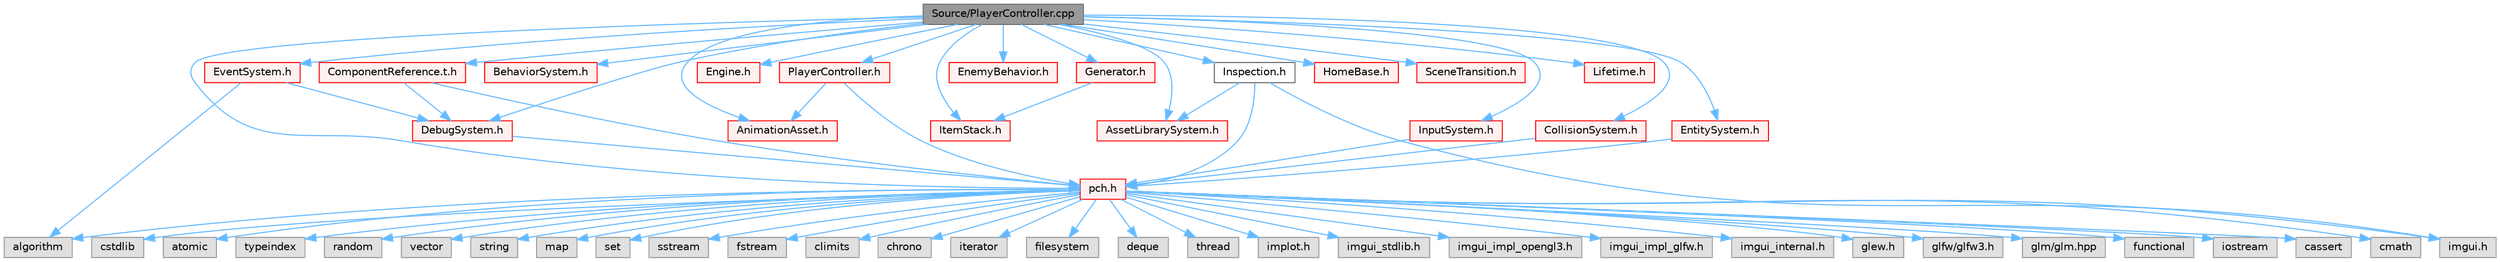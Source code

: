 digraph "Source/PlayerController.cpp"
{
 // LATEX_PDF_SIZE
  bgcolor="transparent";
  edge [fontname=Helvetica,fontsize=10,labelfontname=Helvetica,labelfontsize=10];
  node [fontname=Helvetica,fontsize=10,shape=box,height=0.2,width=0.4];
  Node1 [id="Node000001",label="Source/PlayerController.cpp",height=0.2,width=0.4,color="gray40", fillcolor="grey60", style="filled", fontcolor="black",tooltip="PlayerController Behaviour Class."];
  Node1 -> Node2 [id="edge1_Node000001_Node000002",color="steelblue1",style="solid",tooltip=" "];
  Node2 [id="Node000002",label="pch.h",height=0.2,width=0.4,color="red", fillcolor="#FFF0F0", style="filled",URL="$de/d3a/pch_8h.html",tooltip="This is a precompiled header file."];
  Node2 -> Node3 [id="edge2_Node000002_Node000003",color="steelblue1",style="solid",tooltip=" "];
  Node3 [id="Node000003",label="functional",height=0.2,width=0.4,color="grey60", fillcolor="#E0E0E0", style="filled",tooltip=" "];
  Node2 -> Node4 [id="edge3_Node000002_Node000004",color="steelblue1",style="solid",tooltip=" "];
  Node4 [id="Node000004",label="iostream",height=0.2,width=0.4,color="grey60", fillcolor="#E0E0E0", style="filled",tooltip=" "];
  Node2 -> Node5 [id="edge4_Node000002_Node000005",color="steelblue1",style="solid",tooltip=" "];
  Node5 [id="Node000005",label="cassert",height=0.2,width=0.4,color="grey60", fillcolor="#E0E0E0", style="filled",tooltip=" "];
  Node2 -> Node6 [id="edge5_Node000002_Node000006",color="steelblue1",style="solid",tooltip=" "];
  Node6 [id="Node000006",label="cmath",height=0.2,width=0.4,color="grey60", fillcolor="#E0E0E0", style="filled",tooltip=" "];
  Node2 -> Node7 [id="edge6_Node000002_Node000007",color="steelblue1",style="solid",tooltip=" "];
  Node7 [id="Node000007",label="cstdlib",height=0.2,width=0.4,color="grey60", fillcolor="#E0E0E0", style="filled",tooltip=" "];
  Node2 -> Node8 [id="edge7_Node000002_Node000008",color="steelblue1",style="solid",tooltip=" "];
  Node8 [id="Node000008",label="atomic",height=0.2,width=0.4,color="grey60", fillcolor="#E0E0E0", style="filled",tooltip=" "];
  Node2 -> Node9 [id="edge8_Node000002_Node000009",color="steelblue1",style="solid",tooltip=" "];
  Node9 [id="Node000009",label="typeindex",height=0.2,width=0.4,color="grey60", fillcolor="#E0E0E0", style="filled",tooltip=" "];
  Node2 -> Node10 [id="edge9_Node000002_Node000010",color="steelblue1",style="solid",tooltip=" "];
  Node10 [id="Node000010",label="random",height=0.2,width=0.4,color="grey60", fillcolor="#E0E0E0", style="filled",tooltip=" "];
  Node2 -> Node11 [id="edge10_Node000002_Node000011",color="steelblue1",style="solid",tooltip=" "];
  Node11 [id="Node000011",label="vector",height=0.2,width=0.4,color="grey60", fillcolor="#E0E0E0", style="filled",tooltip=" "];
  Node2 -> Node12 [id="edge11_Node000002_Node000012",color="steelblue1",style="solid",tooltip=" "];
  Node12 [id="Node000012",label="string",height=0.2,width=0.4,color="grey60", fillcolor="#E0E0E0", style="filled",tooltip=" "];
  Node2 -> Node13 [id="edge12_Node000002_Node000013",color="steelblue1",style="solid",tooltip=" "];
  Node13 [id="Node000013",label="map",height=0.2,width=0.4,color="grey60", fillcolor="#E0E0E0", style="filled",tooltip=" "];
  Node2 -> Node14 [id="edge13_Node000002_Node000014",color="steelblue1",style="solid",tooltip=" "];
  Node14 [id="Node000014",label="set",height=0.2,width=0.4,color="grey60", fillcolor="#E0E0E0", style="filled",tooltip=" "];
  Node2 -> Node15 [id="edge14_Node000002_Node000015",color="steelblue1",style="solid",tooltip=" "];
  Node15 [id="Node000015",label="sstream",height=0.2,width=0.4,color="grey60", fillcolor="#E0E0E0", style="filled",tooltip=" "];
  Node2 -> Node16 [id="edge15_Node000002_Node000016",color="steelblue1",style="solid",tooltip=" "];
  Node16 [id="Node000016",label="fstream",height=0.2,width=0.4,color="grey60", fillcolor="#E0E0E0", style="filled",tooltip=" "];
  Node2 -> Node17 [id="edge16_Node000002_Node000017",color="steelblue1",style="solid",tooltip=" "];
  Node17 [id="Node000017",label="algorithm",height=0.2,width=0.4,color="grey60", fillcolor="#E0E0E0", style="filled",tooltip=" "];
  Node2 -> Node18 [id="edge17_Node000002_Node000018",color="steelblue1",style="solid",tooltip=" "];
  Node18 [id="Node000018",label="climits",height=0.2,width=0.4,color="grey60", fillcolor="#E0E0E0", style="filled",tooltip=" "];
  Node2 -> Node19 [id="edge18_Node000002_Node000019",color="steelblue1",style="solid",tooltip=" "];
  Node19 [id="Node000019",label="chrono",height=0.2,width=0.4,color="grey60", fillcolor="#E0E0E0", style="filled",tooltip=" "];
  Node2 -> Node20 [id="edge19_Node000002_Node000020",color="steelblue1",style="solid",tooltip=" "];
  Node20 [id="Node000020",label="iterator",height=0.2,width=0.4,color="grey60", fillcolor="#E0E0E0", style="filled",tooltip=" "];
  Node2 -> Node21 [id="edge20_Node000002_Node000021",color="steelblue1",style="solid",tooltip=" "];
  Node21 [id="Node000021",label="filesystem",height=0.2,width=0.4,color="grey60", fillcolor="#E0E0E0", style="filled",tooltip=" "];
  Node2 -> Node22 [id="edge21_Node000002_Node000022",color="steelblue1",style="solid",tooltip=" "];
  Node22 [id="Node000022",label="deque",height=0.2,width=0.4,color="grey60", fillcolor="#E0E0E0", style="filled",tooltip=" "];
  Node2 -> Node23 [id="edge22_Node000002_Node000023",color="steelblue1",style="solid",tooltip=" "];
  Node23 [id="Node000023",label="thread",height=0.2,width=0.4,color="grey60", fillcolor="#E0E0E0", style="filled",tooltip=" "];
  Node2 -> Node24 [id="edge23_Node000002_Node000024",color="steelblue1",style="solid",tooltip=" "];
  Node24 [id="Node000024",label="imgui.h",height=0.2,width=0.4,color="grey60", fillcolor="#E0E0E0", style="filled",tooltip=" "];
  Node2 -> Node25 [id="edge24_Node000002_Node000025",color="steelblue1",style="solid",tooltip=" "];
  Node25 [id="Node000025",label="implot.h",height=0.2,width=0.4,color="grey60", fillcolor="#E0E0E0", style="filled",tooltip=" "];
  Node2 -> Node26 [id="edge25_Node000002_Node000026",color="steelblue1",style="solid",tooltip=" "];
  Node26 [id="Node000026",label="imgui_stdlib.h",height=0.2,width=0.4,color="grey60", fillcolor="#E0E0E0", style="filled",tooltip=" "];
  Node2 -> Node27 [id="edge26_Node000002_Node000027",color="steelblue1",style="solid",tooltip=" "];
  Node27 [id="Node000027",label="imgui_impl_opengl3.h",height=0.2,width=0.4,color="grey60", fillcolor="#E0E0E0", style="filled",tooltip=" "];
  Node2 -> Node28 [id="edge27_Node000002_Node000028",color="steelblue1",style="solid",tooltip=" "];
  Node28 [id="Node000028",label="imgui_impl_glfw.h",height=0.2,width=0.4,color="grey60", fillcolor="#E0E0E0", style="filled",tooltip=" "];
  Node2 -> Node29 [id="edge28_Node000002_Node000029",color="steelblue1",style="solid",tooltip=" "];
  Node29 [id="Node000029",label="imgui_internal.h",height=0.2,width=0.4,color="grey60", fillcolor="#E0E0E0", style="filled",tooltip=" "];
  Node2 -> Node30 [id="edge29_Node000002_Node000030",color="steelblue1",style="solid",tooltip=" "];
  Node30 [id="Node000030",label="glew.h",height=0.2,width=0.4,color="grey60", fillcolor="#E0E0E0", style="filled",tooltip=" "];
  Node2 -> Node31 [id="edge30_Node000002_Node000031",color="steelblue1",style="solid",tooltip=" "];
  Node31 [id="Node000031",label="glfw/glfw3.h",height=0.2,width=0.4,color="grey60", fillcolor="#E0E0E0", style="filled",tooltip=" "];
  Node2 -> Node32 [id="edge31_Node000002_Node000032",color="steelblue1",style="solid",tooltip=" "];
  Node32 [id="Node000032",label="glm/glm.hpp",height=0.2,width=0.4,color="grey60", fillcolor="#E0E0E0", style="filled",tooltip=" "];
  Node1 -> Node37 [id="edge32_Node000001_Node000037",color="steelblue1",style="solid",tooltip=" "];
  Node37 [id="Node000037",label="PlayerController.h",height=0.2,width=0.4,color="red", fillcolor="#FFF0F0", style="filled",URL="$db/db4/PlayerController_8h.html",tooltip="PlayerController Behaviour Class."];
  Node37 -> Node2 [id="edge33_Node000037_Node000002",color="steelblue1",style="solid",tooltip=" "];
  Node37 -> Node50 [id="edge34_Node000037_Node000050",color="steelblue1",style="solid",tooltip=" "];
  Node50 [id="Node000050",label="AnimationAsset.h",height=0.2,width=0.4,color="red", fillcolor="#FFF0F0", style="filled",URL="$d4/df8/AnimationAsset_8h.html",tooltip="Asset that contains information about a spritesheet animation."];
  Node1 -> Node86 [id="edge35_Node000001_Node000086",color="steelblue1",style="solid",tooltip=" "];
  Node86 [id="Node000086",label="BehaviorSystem.h",height=0.2,width=0.4,color="red", fillcolor="#FFF0F0", style="filled",URL="$db/d32/BehaviorSystem_8h.html",tooltip="System that keeps track of and updates a specific kind of Behavior."];
  Node1 -> Node82 [id="edge36_Node000001_Node000082",color="steelblue1",style="solid",tooltip=" "];
  Node82 [id="Node000082",label="InputSystem.h",height=0.2,width=0.4,color="red", fillcolor="#FFF0F0", style="filled",URL="$d3/df0/InputSystem_8h.html",tooltip="Input system, m_Handles key and mouse inputs."];
  Node82 -> Node2 [id="edge37_Node000082_Node000002",color="steelblue1",style="solid",tooltip=" "];
  Node1 -> Node89 [id="edge38_Node000001_Node000089",color="steelblue1",style="solid",tooltip=" "];
  Node89 [id="Node000089",label="CollisionSystem.h",height=0.2,width=0.4,color="red", fillcolor="#FFF0F0", style="filled",URL="$d5/d1a/CollisionSystem_8h.html",tooltip="The CollisionSystem is responsible for checking for collisions between Different Colliders."];
  Node89 -> Node2 [id="edge39_Node000089_Node000002",color="steelblue1",style="solid",tooltip=" "];
  Node1 -> Node90 [id="edge40_Node000001_Node000090",color="steelblue1",style="solid",tooltip=" "];
  Node90 [id="Node000090",label="Engine.h",height=0.2,width=0.4,color="red", fillcolor="#FFF0F0", style="filled",URL="$d1/dd4/Engine_8h.html",tooltip="Engine class."];
  Node1 -> Node50 [id="edge41_Node000001_Node000050",color="steelblue1",style="solid",tooltip=" "];
  Node1 -> Node55 [id="edge42_Node000001_Node000055",color="steelblue1",style="solid",tooltip=" "];
  Node55 [id="Node000055",label="AssetLibrarySystem.h",height=0.2,width=0.4,color="red", fillcolor="#FFF0F0", style="filled",URL="$db/dc7/AssetLibrarySystem_8h.html",tooltip="Asset System."];
  Node1 -> Node58 [id="edge43_Node000001_Node000058",color="steelblue1",style="solid",tooltip=" "];
  Node58 [id="Node000058",label="DebugSystem.h",height=0.2,width=0.4,color="red", fillcolor="#FFF0F0", style="filled",URL="$dc/d4f/DebugSystem_8h_source.html",tooltip=" "];
  Node58 -> Node2 [id="edge44_Node000058_Node000002",color="steelblue1",style="solid",tooltip=" "];
  Node1 -> Node91 [id="edge45_Node000001_Node000091",color="steelblue1",style="solid",tooltip=" "];
  Node91 [id="Node000091",label="EnemyBehavior.h",height=0.2,width=0.4,color="red", fillcolor="#FFF0F0", style="filled",URL="$d6/dc9/EnemyBehavior_8h_source.html",tooltip=" "];
  Node1 -> Node94 [id="edge46_Node000001_Node000094",color="steelblue1",style="solid",tooltip=" "];
  Node94 [id="Node000094",label="EntitySystem.h",height=0.2,width=0.4,color="red", fillcolor="#FFF0F0", style="filled",URL="$d2/d2a/EntitySystem_8h.html",tooltip="System that manages the storing and handling of Entities."];
  Node94 -> Node2 [id="edge47_Node000094_Node000002",color="steelblue1",style="solid",tooltip=" "];
  Node1 -> Node95 [id="edge48_Node000001_Node000095",color="steelblue1",style="solid",tooltip=" "];
  Node95 [id="Node000095",label="Generator.h",height=0.2,width=0.4,color="red", fillcolor="#FFF0F0", style="filled",URL="$d9/d12/Generator_8h_source.html",tooltip=" "];
  Node95 -> Node67 [id="edge49_Node000095_Node000067",color="steelblue1",style="solid",tooltip=" "];
  Node67 [id="Node000067",label="ItemStack.h",height=0.2,width=0.4,color="red", fillcolor="#FFF0F0", style="filled",URL="$da/d6f/ItemStack_8h.html",tooltip="a stack of multiple items of the same type"];
  Node1 -> Node67 [id="edge50_Node000001_Node000067",color="steelblue1",style="solid",tooltip=" "];
  Node1 -> Node102 [id="edge51_Node000001_Node000102",color="steelblue1",style="solid",tooltip=" "];
  Node102 [id="Node000102",label="HomeBase.h",height=0.2,width=0.4,color="red", fillcolor="#FFF0F0", style="filled",URL="$d9/d7c/HomeBase_8h_source.html",tooltip=" "];
  Node1 -> Node103 [id="edge52_Node000001_Node000103",color="steelblue1",style="solid",tooltip=" "];
  Node103 [id="Node000103",label="SceneTransition.h",height=0.2,width=0.4,color="red", fillcolor="#FFF0F0", style="filled",URL="$d4/d84/SceneTransition_8h.html",tooltip="fades a texture out and in when transitioning between scenes"];
  Node1 -> Node85 [id="edge53_Node000001_Node000085",color="steelblue1",style="solid",tooltip=" "];
  Node85 [id="Node000085",label="EventSystem.h",height=0.2,width=0.4,color="red", fillcolor="#FFF0F0", style="filled",URL="$d8/d3a/EventSystem_8h.html",tooltip="System that handles Events and EventListeners."];
  Node85 -> Node17 [id="edge54_Node000085_Node000017",color="steelblue1",style="solid",tooltip=" "];
  Node85 -> Node58 [id="edge55_Node000085_Node000058",color="steelblue1",style="solid",tooltip=" "];
  Node1 -> Node104 [id="edge56_Node000001_Node000104",color="steelblue1",style="solid",tooltip=" "];
  Node104 [id="Node000104",label="Lifetime.h",height=0.2,width=0.4,color="red", fillcolor="#FFF0F0", style="filled",URL="$dc/dca/Lifetime_8h.html",tooltip="Component that destroys it's Enity after a given length of time."];
  Node1 -> Node105 [id="edge57_Node000001_Node000105",color="steelblue1",style="solid",tooltip=" "];
  Node105 [id="Node000105",label="ComponentReference.t.h",height=0.2,width=0.4,color="red", fillcolor="#FFF0F0", style="filled",URL="$da/d20/ComponentReference_8t_8h.html",tooltip="a reference to a component in the scene"];
  Node105 -> Node2 [id="edge58_Node000105_Node000002",color="steelblue1",style="solid",tooltip=" "];
  Node105 -> Node58 [id="edge59_Node000105_Node000058",color="steelblue1",style="solid",tooltip=" "];
  Node1 -> Node88 [id="edge60_Node000001_Node000088",color="steelblue1",style="solid",tooltip=" "];
  Node88 [id="Node000088",label="Inspection.h",height=0.2,width=0.4,color="grey40", fillcolor="white", style="filled",URL="$d4/d0a/Inspection_8h.html",tooltip="Helper methods for inspecting things."];
  Node88 -> Node2 [id="edge61_Node000088_Node000002",color="steelblue1",style="solid",tooltip=" "];
  Node88 -> Node55 [id="edge62_Node000088_Node000055",color="steelblue1",style="solid",tooltip=" "];
  Node88 -> Node24 [id="edge63_Node000088_Node000024",color="steelblue1",style="solid",tooltip=" "];
}
